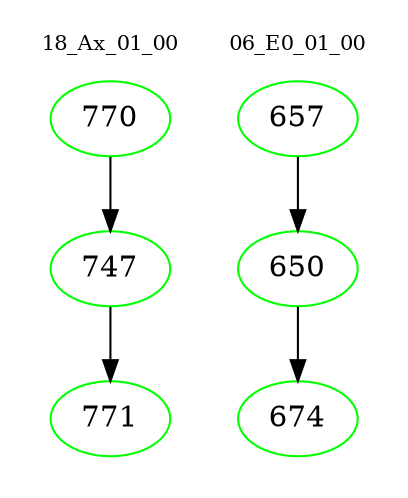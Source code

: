 digraph{
subgraph cluster_0 {
color = white
label = "18_Ax_01_00";
fontsize=10;
T0_770 [label="770", color="green"]
T0_770 -> T0_747 [color="black"]
T0_747 [label="747", color="green"]
T0_747 -> T0_771 [color="black"]
T0_771 [label="771", color="green"]
}
subgraph cluster_1 {
color = white
label = "06_E0_01_00";
fontsize=10;
T1_657 [label="657", color="green"]
T1_657 -> T1_650 [color="black"]
T1_650 [label="650", color="green"]
T1_650 -> T1_674 [color="black"]
T1_674 [label="674", color="green"]
}
}
